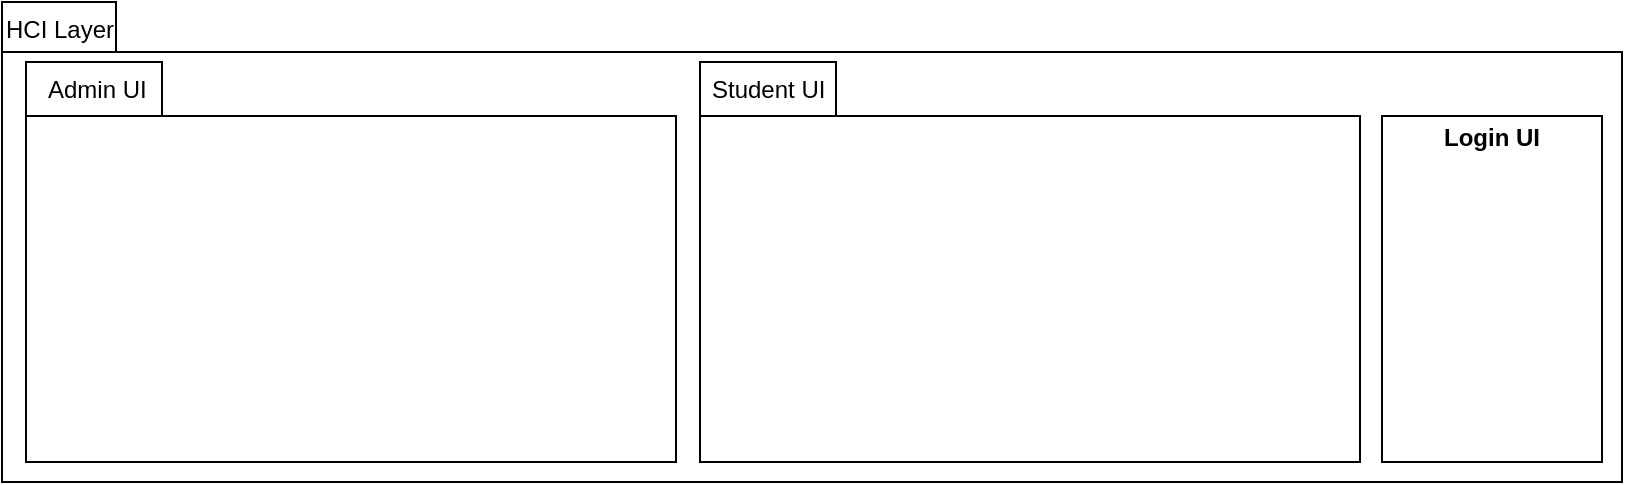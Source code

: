 <mxfile version="10.8.9" type="github"><diagram id="aiDPu9-GnJNscozK1WnX" name="Page-1"><mxGraphModel dx="1077" dy="667" grid="1" gridSize="10" guides="1" tooltips="1" connect="1" arrows="1" fold="1" page="1" pageScale="1" pageWidth="827" pageHeight="1169" math="0" shadow="0"><root><mxCell id="0"/><mxCell id="1" parent="0"/><mxCell id="nNwG5wAP5qQQhcy-WpPR-1" value="" style="shape=folder;fontStyle=1;spacingTop=10;tabWidth=57;tabHeight=25;tabPosition=left;html=1;" parent="1" vertex="1"><mxGeometry x="10" y="70" width="810" height="240" as="geometry"/></mxCell><mxCell id="nNwG5wAP5qQQhcy-WpPR-2" value="HCI Layer" style="text;html=1;" parent="1" vertex="1"><mxGeometry x="10" y="70" width="80" height="30" as="geometry"/></mxCell><mxCell id="nNwG5wAP5qQQhcy-WpPR-3" value="" style="shape=folder;fontStyle=1;spacingTop=10;tabWidth=68;tabHeight=27;tabPosition=left;html=1;" parent="1" vertex="1"><mxGeometry x="22" y="100" width="325" height="200" as="geometry"/></mxCell><mxCell id="nNwG5wAP5qQQhcy-WpPR-4" value="Admin UI" style="text;html=1;" parent="1" vertex="1"><mxGeometry x="31" y="100" width="70" height="30" as="geometry"/></mxCell><mxCell id="nNwG5wAP5qQQhcy-WpPR-5" value="" style="shape=folder;fontStyle=1;spacingTop=10;tabWidth=68;tabHeight=27;tabPosition=left;html=1;" parent="1" vertex="1"><mxGeometry x="359" y="100" width="330" height="200" as="geometry"/></mxCell><mxCell id="nNwG5wAP5qQQhcy-WpPR-6" value="Student UI" style="text;html=1;" parent="1" vertex="1"><mxGeometry x="363" y="100" width="70" height="30" as="geometry"/></mxCell><mxCell id="aJyH7VfGCh503PadR-Y3-6" value="&lt;p style=&quot;margin: 0px ; margin-top: 4px ; text-align: center&quot;&gt;&lt;b&gt;Login UI&lt;/b&gt;&lt;/p&gt;" style="verticalAlign=top;align=left;overflow=fill;fontSize=12;fontFamily=Helvetica;html=1;" vertex="1" parent="1"><mxGeometry x="700" y="127" width="110" height="173" as="geometry"/></mxCell></root></mxGraphModel></diagram></mxfile>